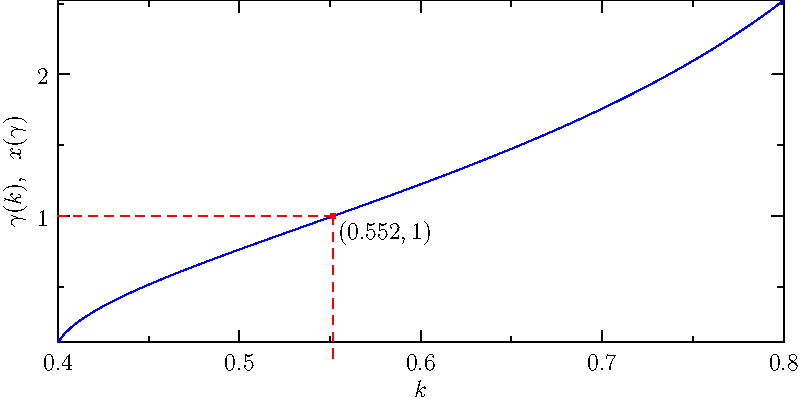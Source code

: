 import graph;

size(400,200,IgnoreAspect);

real d = 1 / sqrt(2);

real gamma(real k) {return 0.5*(sqrt((-3*d^2*(k^2-1)-8*k^2)/(d^2*(k^2-1))));}

real kmin = 0.4;
real kmax = 0.8;

draw(graph(gamma,kmin,kmax),blue,"$\gamma(k)$");

xaxis("$k$",BottomTop,LeftTicks(trailingzero));
yaxis("$\gamma(k), \,\,\, x(\gamma)$",LeftRight,RightTicks(trailingzero));

// Calculate the intersection point where gamma = 1
real k_intersection = 0.551619325895164;
real gamma_intersection = 1;

// Draw the red dotted line for gamma = 1
draw((kmin, 1) -- (k_intersection, 1), red + dashed);
draw((k_intersection, gamma_intersection) -- (k_intersection, 0), red + dashed);
dot((k_intersection, gamma_intersection), red);

// Add text at the specified coordinates
label("$(0.552, 1)$", (k_intersection, gamma_intersection), SE);


